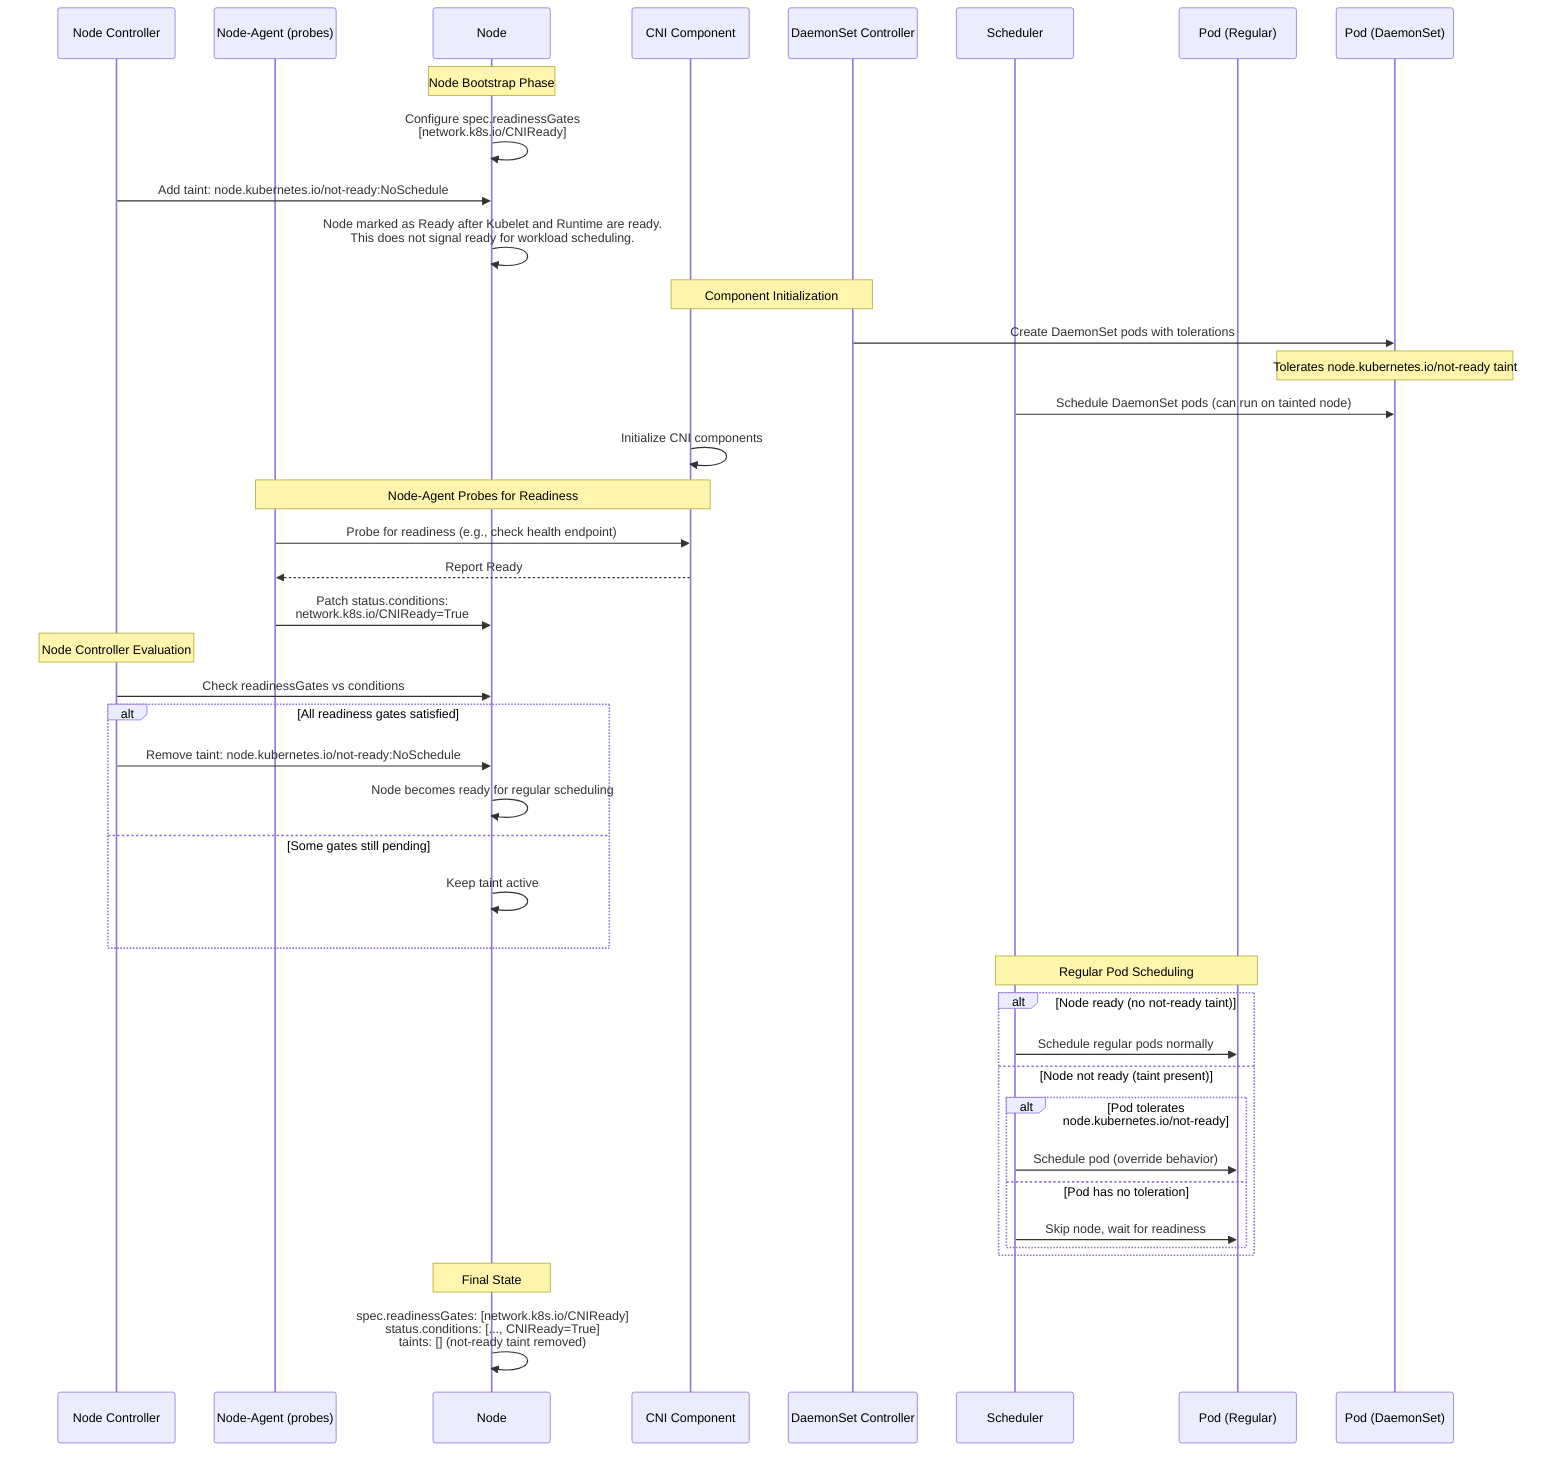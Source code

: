 sequenceDiagram
    participant NC as Node Controller
    participant NA as Node-Agent (probes)
    participant N as Node
    participant CNI as CNI Component
    participant DS as DaemonSet Controller
    participant S as Scheduler
    participant P as Pod (Regular)
    participant DP as Pod (DaemonSet)

    Note over N: Node Bootstrap Phase
    N->>N: Configure spec.readinessGates<br/>[network.k8s.io/CNIReady]
    NC->>N: Add taint: node.kubernetes.io/not-ready:NoSchedule
    N->>N: Node marked as Ready after Kubelet and Runtime are ready.<br/>This does not signal ready for workload scheduling.

    Note over CNI,DS: Component Initialization
    DS->>DP: Create DaemonSet pods with tolerations
    Note over DP: Tolerates node.kubernetes.io/not-ready taint
    S->>DP: Schedule DaemonSet pods (can run on tainted node)
    CNI->>CNI: Initialize CNI components

    Note over NA, CNI: Node-Agent Probes for Readiness
    NA->>CNI: Probe for readiness (e.g., check health endpoint)
    CNI-->>NA: Report Ready
    NA->>N: Patch status.conditions:<br/>network.k8s.io/CNIReady=True

    Note over NC: Node Controller Evaluation
    NC->>N: Check readinessGates vs conditions
    alt All readiness gates satisfied
        NC->>N: Remove taint: node.kubernetes.io/not-ready:NoSchedule
        N->>N: Node becomes ready for regular scheduling
    else Some gates still pending
        N->>N: Keep taint active
    end

    Note over S,P: Regular Pod Scheduling
    alt Node ready (no not-ready taint)
        S->>P: Schedule regular pods normally
    else Node not ready (taint present)
        alt Pod tolerates node.kubernetes.io/not-ready
            S->>P: Schedule pod (override behavior)
        else Pod has no toleration
            S->>P: Skip node, wait for readiness
        end
    end

    Note over N: Final State
    N->>N: spec.readinessGates: [network.k8s.io/CNIReady]<br/>status.conditions: [..., CNIReady=True]<br/>taints: [] (not-ready taint removed)